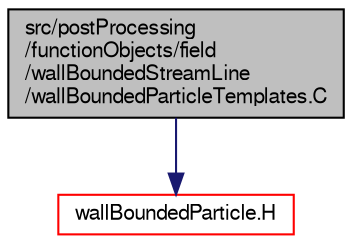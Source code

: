 digraph "src/postProcessing/functionObjects/field/wallBoundedStreamLine/wallBoundedParticleTemplates.C"
{
  bgcolor="transparent";
  edge [fontname="FreeSans",fontsize="10",labelfontname="FreeSans",labelfontsize="10"];
  node [fontname="FreeSans",fontsize="10",shape=record];
  Node0 [label="src/postProcessing\l/functionObjects/field\l/wallBoundedStreamLine\l/wallBoundedParticleTemplates.C",height=0.2,width=0.4,color="black", fillcolor="grey75", style="filled", fontcolor="black"];
  Node0 -> Node1 [color="midnightblue",fontsize="10",style="solid",fontname="FreeSans"];
  Node1 [label="wallBoundedParticle.H",height=0.2,width=0.4,color="red",URL="$a13463.html"];
}
